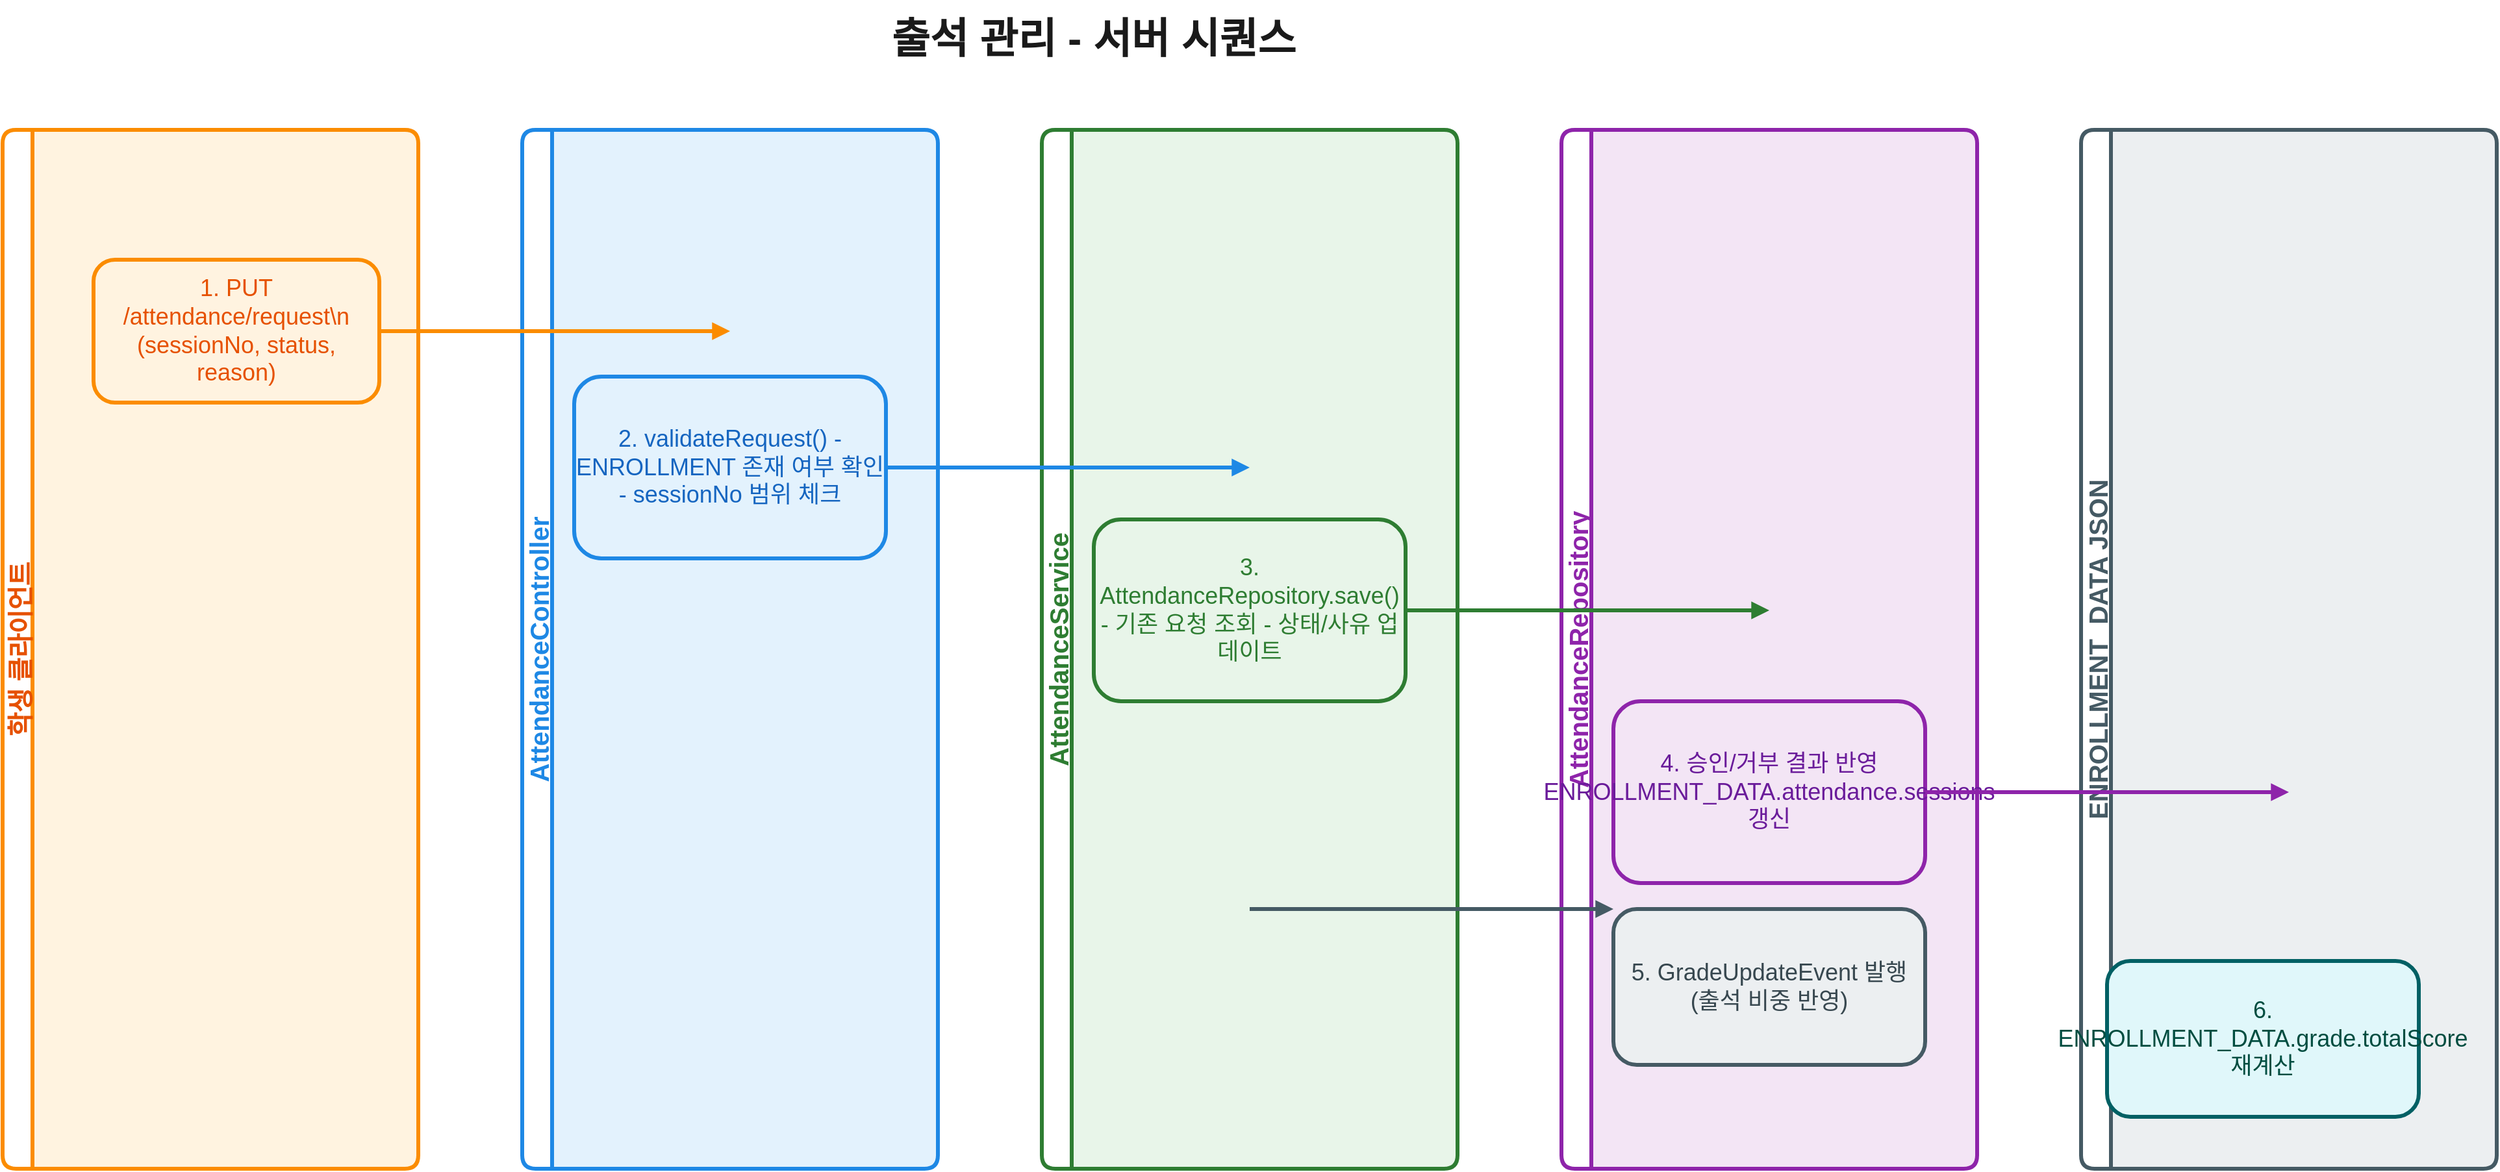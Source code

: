 <mxfile version="28.2.8">
  <diagram name="출석 관리 시퀀스" id="attendance-sequence">
    <mxGraphModel dx="1920" dy="1080" grid="1" gridSize="10" guides="1" tooltips="1" connect="1" arrows="1" fold="1" page="1" pageScale="1" pageWidth="1920" pageHeight="1080" background="#FFFFFF" math="0" shadow="0">
      <root>
        <mxCell id="0" />
        <mxCell id="1" parent="0" />

        <!-- 제목 -->
        <mxCell id="title" value="출석 관리 - 서버 시퀀스" style="text;html=1;strokeColor=none;fillColor=none;align=center;verticalAlign=middle;whiteSpace=wrap;rounded=0;fontSize=32;fontStyle=1;fontColor=#1A1A1A;" parent="1" vertex="1">
          <mxGeometry x="640" y="40" width="640" height="60" as="geometry" />
        </mxCell>

        <!-- 배경 영역 -->
        <mxCell id="swimlaneStudent" value="학생 클라이언트" style="swimlane;swimlaneFillColor=#FFF3E0;fontStyle=1;fontSize=20;fontColor=#E65100;horizontal=0;rounded=1;strokeColor=#FB8C00;strokeWidth=3;" parent="1" vertex="1">
          <mxGeometry x="120" y="140" width="320" height="800" as="geometry" />
        </mxCell>
        <mxCell id="swimlaneApi" value="AttendanceController" style="swimlane;swimlaneFillColor=#E3F2FD;fontStyle=1;fontSize=20;fontColor=#1E88E5;horizontal=0;rounded=1;strokeColor=#1E88E5;strokeWidth=3;" parent="1" vertex="1">
          <mxGeometry x="520" y="140" width="320" height="800" as="geometry" />
        </mxCell>
        <mxCell id="swimlaneService" value="AttendanceService" style="swimlane;swimlaneFillColor=#E8F5E9;fontStyle=1;fontSize=20;fontColor=#2E7D32;horizontal=0;rounded=1;strokeColor=#2E7D32;strokeWidth=3;" parent="1" vertex="1">
          <mxGeometry x="920" y="140" width="320" height="800" as="geometry" />
        </mxCell>
        <mxCell id="swimlaneRepository" value="AttendanceRepository" style="swimlane;swimlaneFillColor=#F3E5F5;fontStyle=1;fontSize=20;fontColor=#8E24AA;horizontal=0;rounded=1;strokeColor=#8E24AA;strokeWidth=3;" parent="1" vertex="1">
          <mxGeometry x="1320" y="140" width="320" height="800" as="geometry" />
        </mxCell>
        <mxCell id="swimlaneJson" value="ENROLLMENT_DATA JSON" style="swimlane;swimlaneFillColor=#ECEFF1;fontStyle=1;fontSize=20;fontColor=#455A64;horizontal=0;rounded=1;strokeColor=#455A64;strokeWidth=3;" parent="1" vertex="1">
          <mxGeometry x="1720" y="140" width="320" height="800" as="geometry" />
        </mxCell>

        <!-- 수직 생명선 -->
        <mxCell id="lifeStudent" value="" style="shape=line;strokeColor=#FB8C00;strokeWidth=5;verticalLabelPosition=bottom;verticalAlign=top;" parent="1" vertex="1">
          <mxGeometry x="280" y="200" width="0" height="680" as="geometry" />
        </mxCell>
        <mxCell id="lifeApi" value="" style="shape=line;strokeColor=#1E88E5;strokeWidth=5;verticalLabelPosition=bottom;verticalAlign=top;" parent="1" vertex="1">
          <mxGeometry x="680" y="200" width="0" height="680" as="geometry" />
        </mxCell>
        <mxCell id="lifeService" value="" style="shape=line;strokeColor=#2E7D32;strokeWidth=5;verticalLabelPosition=bottom;verticalAlign=top;" parent="1" vertex="1">
          <mxGeometry x="1080" y="200" width="0" height="680" as="geometry" />
        </mxCell>
        <mxCell id="lifeRepository" value="" style="shape=line;strokeColor=#8E24AA;strokeWidth=5;verticalLabelPosition=bottom;verticalAlign=top;" parent="1" vertex="1">
          <mxGeometry x="1480" y="200" width="0" height="680" as="geometry" />
        </mxCell>
        <mxCell id="lifeJson" value="" style="shape=line;strokeColor=#455A64;strokeWidth=5;verticalLabelPosition=bottom;verticalAlign=top;" parent="1" vertex="1">
          <mxGeometry x="1880" y="200" width="0" height="680" as="geometry" />
        </mxCell>

        <!-- Step 1 -->
        <mxCell id="step1" value="1. PUT /attendance/request\n   (sessionNo, status, reason)" style="rounded=1;whiteSpace=wrap;html=1;strokeColor=#FB8C00;strokeWidth=3;fillColor=#FFF3E0;fontSize=18;fontColor=#E65100;" parent="1" vertex="1">
          <mxGeometry x="190" y="240" width="220" height="110" as="geometry" />
        </mxCell>
        <mxCell id="edge1" value="" style="edgeStyle=orthogonalEdgeStyle;rounded=0;html=1;strokeWidth=3;strokeColor=#FB8C00;endArrow=block;endFill=1;" parent="1" source="step1" target="lifeApi" edge="1">
          <mxGeometry relative="1" as="geometry">
            <mxPoint x="410" y="295" as="exitPoint" />
            <mxPoint x="680" y="295" as="entryPoint" />
          </mxGeometry>
        </mxCell>

        <!-- Step 2 -->
        <mxCell id="step2" value="2. validateRequest()
- ENROLLMENT 존재 여부 확인
- sessionNo 범위 체크" style="rounded=1;whiteSpace=wrap;html=1;strokeColor=#1E88E5;strokeWidth=3;fillColor=#E3F2FD;fontSize=18;fontColor=#1565C0;" parent="1" vertex="1">
          <mxGeometry x="560" y="330" width="240" height="140" as="geometry" />
        </mxCell>
        <mxCell id="edge2" value="" style="edgeStyle=orthogonalEdgeStyle;rounded=0;html=1;strokeWidth=3;strokeColor=#1E88E5;endArrow=block;endFill=1;" parent="1" source="step2" target="lifeService" edge="1">
          <mxGeometry relative="1" as="geometry">
            <mxPoint x="800" y="400" as="exitPoint" />
            <mxPoint x="1080" y="400" as="entryPoint" />
          </mxGeometry>
        </mxCell>

        <!-- Step 3 -->
        <mxCell id="step3" value="3. AttendanceRepository.save()
- 기존 요청 조회
- 상태/사유 업데이트" style="rounded=1;whiteSpace=wrap;html=1;strokeColor=#2E7D32;strokeWidth=3;fillColor=#E8F5E9;fontSize=18;fontColor=#2E7D32;" parent="1" vertex="1">
          <mxGeometry x="960" y="440" width="240" height="140" as="geometry" />
        </mxCell>
        <mxCell id="edge3" value="" style="edgeStyle=orthogonalEdgeStyle;rounded=0;html=1;strokeWidth=3;strokeColor=#2E7D32;endArrow=block;endFill=1;" parent="1" source="step3" target="lifeRepository" edge="1">
          <mxGeometry relative="1" as="geometry">
            <mxPoint x="1200" y="510" as="exitPoint" />
            <mxPoint x="1480" y="510" as="entryPoint" />
          </mxGeometry>
        </mxCell>

        <!-- Step 4 -->
        <mxCell id="step4" value="4. 승인/거부 결과 반영
ENROLLMENT_DATA.attendance.sessions 갱신" style="rounded=1;whiteSpace=wrap;html=1;strokeColor=#8E24AA;strokeWidth=3;fillColor=#F3E5F5;fontSize=18;fontColor=#6A1B9A;" parent="1" vertex="1">
          <mxGeometry x="1360" y="580" width="240" height="140" as="geometry" />
        </mxCell>
        <mxCell id="edge4" value="" style="edgeStyle=orthogonalEdgeStyle;rounded=0;html=1;strokeWidth=3;strokeColor=#8E24AA;endArrow=block;endFill=1;" parent="1" source="step4" target="lifeJson" edge="1">
          <mxGeometry relative="1" as="geometry">
            <mxPoint x="1600" y="650" as="exitPoint" />
            <mxPoint x="1880" y="650" as="entryPoint" />
          </mxGeometry>
        </mxCell>

        <!-- Step 5 -->
        <mxCell id="step5" value="5. GradeUpdateEvent 발행
(출석 비중 반영)" style="rounded=1;whiteSpace=wrap;html=1;strokeColor=#455A64;strokeWidth=3;fillColor=#ECEFF1;fontSize=18;fontColor=#37474F;" parent="1" vertex="1">
          <mxGeometry x="1360" y="740" width="240" height="120" as="geometry" />
        </mxCell>
        <mxCell id="edge5" value="" style="edgeStyle=orthogonalEdgeStyle;rounded=0;html=1;strokeWidth=3;strokeColor=#455A64;endArrow=block;endFill=1;" parent="1" source="lifeService" target="step5" edge="1">
          <mxGeometry relative="1" as="geometry">
            <mxPoint x="1080" y="780" as="exitPoint" />
            <mxPoint x="1360" y="780" as="entryPoint" />
          </mxGeometry>
        </mxCell>

        <!-- Step 6 -->
        <mxCell id="step6" value="6. ENROLLMENT_DATA.grade.totalScore 재계산" style="rounded=1;whiteSpace=wrap;html=1;strokeColor=#006064;strokeWidth=3;fillColor=#E0F7FA;fontSize=18;fontColor=#004D40;" parent="1" vertex="1">
          <mxGeometry x="1740" y="780" width="240" height="120" as="geometry" />
        </mxCell>

        <!-- 응답 -->
        <mxCell id="stepResponse" value="7. API Response
{ status: \"승인\", updatedSessions: [...] }" style="rounded=1;whiteSpace=wrap;html=1;strokeColor=#1E88E5;strokeWidth=3;fillColor=#FFFFFF;fontSize=18;fontColor=#1E88E5;" parent="1" vertex="1">
          <mxGeometry x="560" y="860" width="240" height="120" as="geometry" />
        </mxCell>
        <mxCell id="edgeResponse" value="" style="edgeStyle=orthogonalEdgeStyle;rounded=0;html=1;strokeWidth=3;strokeColor=#1E88E5;endArrow=block;endFill=1;" parent="1" source="stepResponse" target="lifeStudent" edge="1">
          <mxGeometry relative="1" as="geometry">
            <mxPoint x="560" y="920" as="exitPoint" />
            <mxPoint x="280" y="920" as="entryPoint" />
          </mxGeometry>
        </mxCell>

        <!-- Legend -->
        <mxCell id="legend" value="Legend\n주황: 클라이언트 요청\n파랑: Controller 검증\n초록: Service 트랜잭션\n보라: Repository 저장\n회색: JSON/이벤트 반영" style="rounded=1;whiteSpace=wrap;html=1;strokeColor=#9E9E9E;strokeWidth=2;fillColor=#FAFAFA;fontSize=18;fontColor=#424242;" parent="1" vertex="1">
          <mxGeometry x="120" y="980" width="520" height="120" as="geometry" />
        </mxCell>

      </root>
    </mxGraphModel>
  </diagram>
</mxfile>
